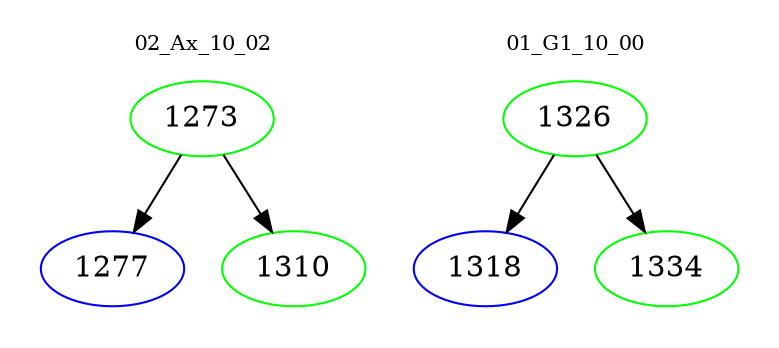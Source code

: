 digraph{
subgraph cluster_0 {
color = white
label = "02_Ax_10_02";
fontsize=10;
T0_1273 [label="1273", color="green"]
T0_1273 -> T0_1277 [color="black"]
T0_1277 [label="1277", color="blue"]
T0_1273 -> T0_1310 [color="black"]
T0_1310 [label="1310", color="green"]
}
subgraph cluster_1 {
color = white
label = "01_G1_10_00";
fontsize=10;
T1_1326 [label="1326", color="green"]
T1_1326 -> T1_1318 [color="black"]
T1_1318 [label="1318", color="blue"]
T1_1326 -> T1_1334 [color="black"]
T1_1334 [label="1334", color="green"]
}
}
